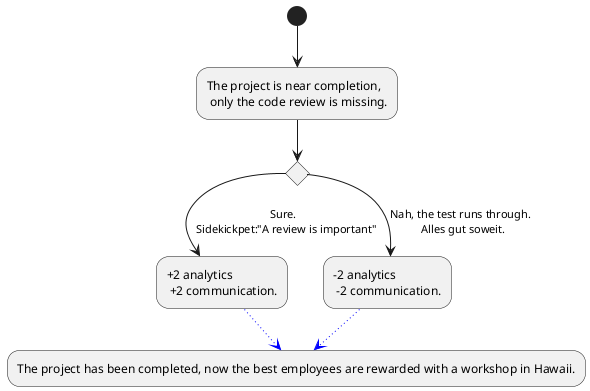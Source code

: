 @startuml
(*) --> "The project is near completion, \n only the code review is missing." as ende
if "" then 
--> [Sure. \n Sidekickpet:"A review is important"] "+2 analytics \n +2 communication." as good
else 
--> [Nah, the test runs through. \n Alles gut soweit.] "-2 analytics \n -2 communication."
-[#blue,dotted]-> "The project has been completed, now the best employees are rewarded with a workshop in Hawaii." as shop
good -[#blue,dotted]-> shop
@enduml